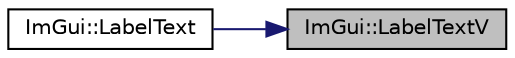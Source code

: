 digraph "ImGui::LabelTextV"
{
 // LATEX_PDF_SIZE
  edge [fontname="Helvetica",fontsize="10",labelfontname="Helvetica",labelfontsize="10"];
  node [fontname="Helvetica",fontsize="10",shape=record];
  rankdir="RL";
  Node1 [label="ImGui::LabelTextV",height=0.2,width=0.4,color="black", fillcolor="grey75", style="filled", fontcolor="black",tooltip=" "];
  Node1 -> Node2 [dir="back",color="midnightblue",fontsize="10",style="solid",fontname="Helvetica"];
  Node2 [label="ImGui::LabelText",height=0.2,width=0.4,color="black", fillcolor="white", style="filled",URL="$namespace_im_gui.html#ad92ccfbc33d448ff40cfcf9219177344",tooltip=" "];
}
